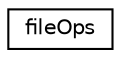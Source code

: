 digraph "Graphical Class Hierarchy"
{
 // LATEX_PDF_SIZE
  edge [fontname="Helvetica",fontsize="10",labelfontname="Helvetica",labelfontsize="10"];
  node [fontname="Helvetica",fontsize="10",shape=record];
  rankdir="LR";
  Node0 [label="fileOps",height=0.2,width=0.4,color="black", fillcolor="white", style="filled",URL="$structfileOps.html",tooltip=" "];
}
